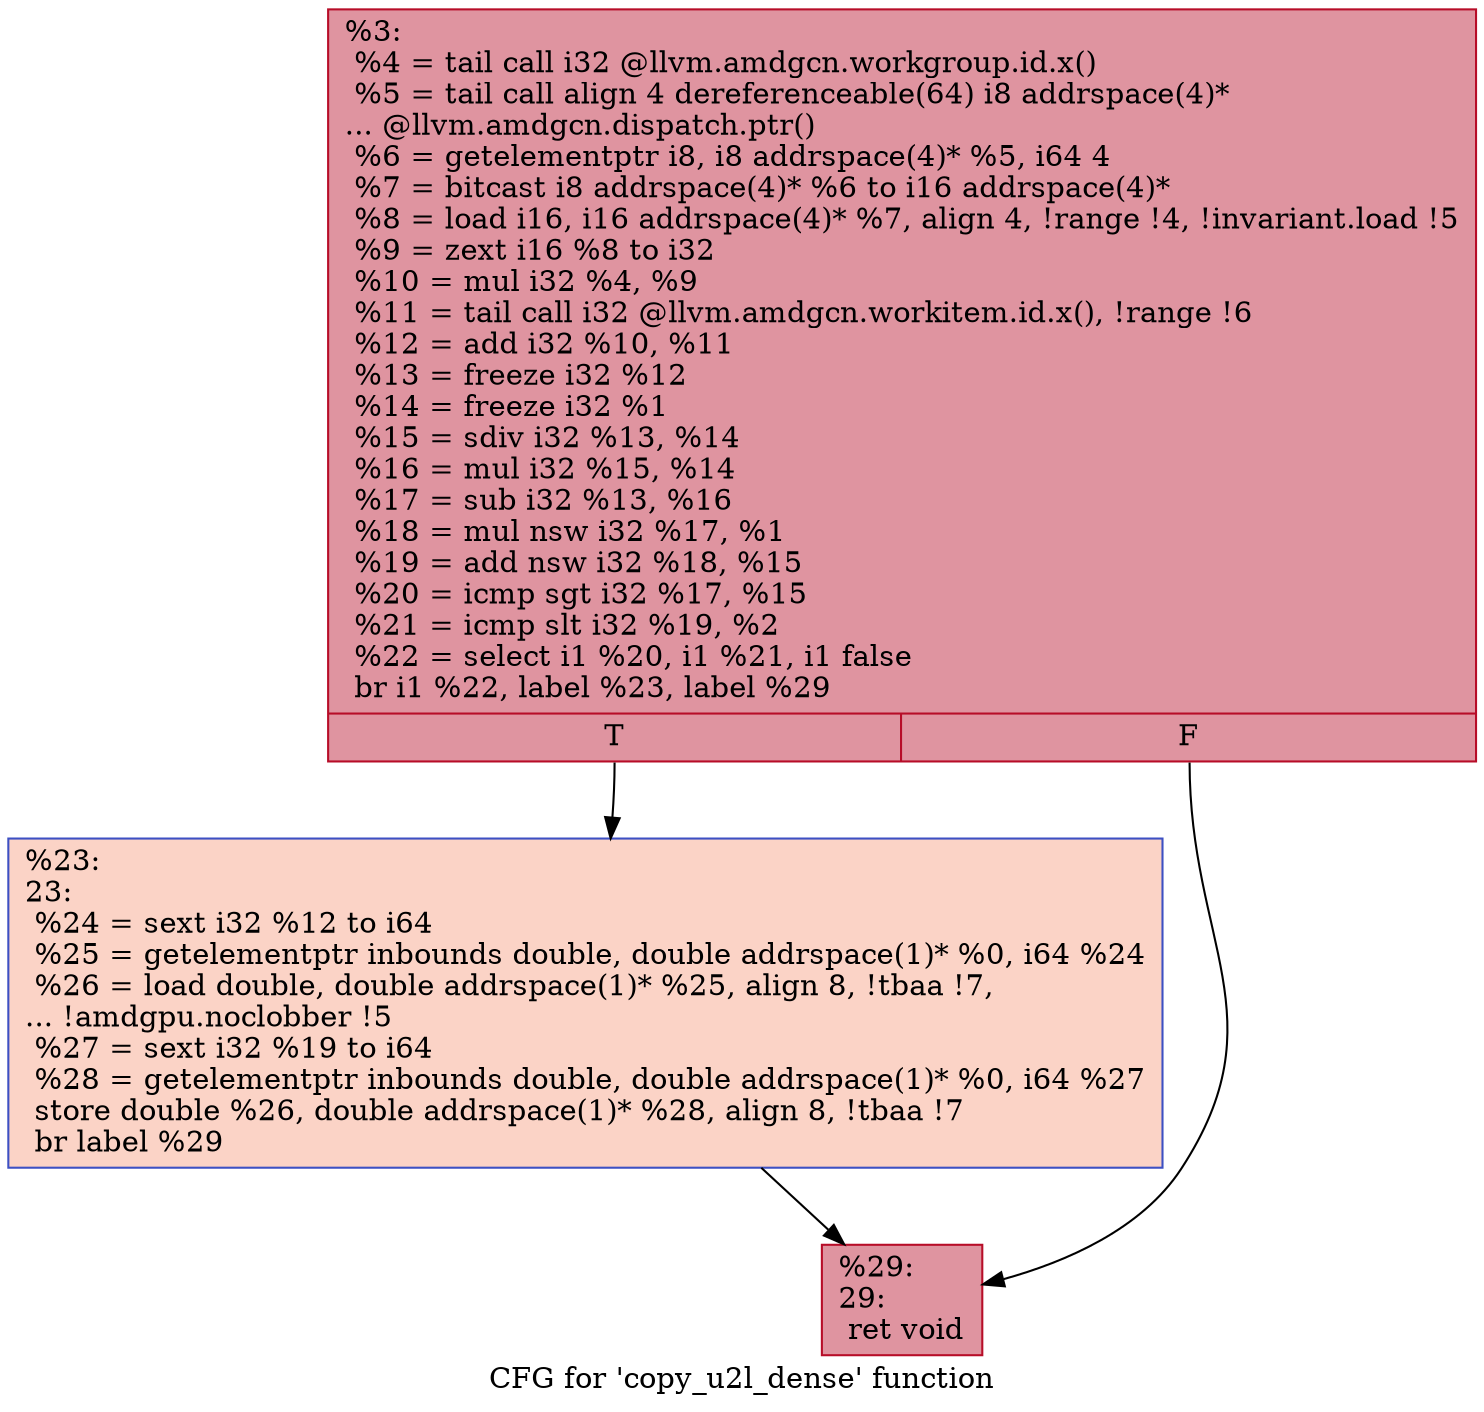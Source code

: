 digraph "CFG for 'copy_u2l_dense' function" {
	label="CFG for 'copy_u2l_dense' function";

	Node0x5b96080 [shape=record,color="#b70d28ff", style=filled, fillcolor="#b70d2870",label="{%3:\l  %4 = tail call i32 @llvm.amdgcn.workgroup.id.x()\l  %5 = tail call align 4 dereferenceable(64) i8 addrspace(4)*\l... @llvm.amdgcn.dispatch.ptr()\l  %6 = getelementptr i8, i8 addrspace(4)* %5, i64 4\l  %7 = bitcast i8 addrspace(4)* %6 to i16 addrspace(4)*\l  %8 = load i16, i16 addrspace(4)* %7, align 4, !range !4, !invariant.load !5\l  %9 = zext i16 %8 to i32\l  %10 = mul i32 %4, %9\l  %11 = tail call i32 @llvm.amdgcn.workitem.id.x(), !range !6\l  %12 = add i32 %10, %11\l  %13 = freeze i32 %12\l  %14 = freeze i32 %1\l  %15 = sdiv i32 %13, %14\l  %16 = mul i32 %15, %14\l  %17 = sub i32 %13, %16\l  %18 = mul nsw i32 %17, %1\l  %19 = add nsw i32 %18, %15\l  %20 = icmp sgt i32 %17, %15\l  %21 = icmp slt i32 %19, %2\l  %22 = select i1 %20, i1 %21, i1 false\l  br i1 %22, label %23, label %29\l|{<s0>T|<s1>F}}"];
	Node0x5b96080:s0 -> Node0x5b98500;
	Node0x5b96080:s1 -> Node0x5b98590;
	Node0x5b98500 [shape=record,color="#3d50c3ff", style=filled, fillcolor="#f59c7d70",label="{%23:\l23:                                               \l  %24 = sext i32 %12 to i64\l  %25 = getelementptr inbounds double, double addrspace(1)* %0, i64 %24\l  %26 = load double, double addrspace(1)* %25, align 8, !tbaa !7,\l... !amdgpu.noclobber !5\l  %27 = sext i32 %19 to i64\l  %28 = getelementptr inbounds double, double addrspace(1)* %0, i64 %27\l  store double %26, double addrspace(1)* %28, align 8, !tbaa !7\l  br label %29\l}"];
	Node0x5b98500 -> Node0x5b98590;
	Node0x5b98590 [shape=record,color="#b70d28ff", style=filled, fillcolor="#b70d2870",label="{%29:\l29:                                               \l  ret void\l}"];
}
